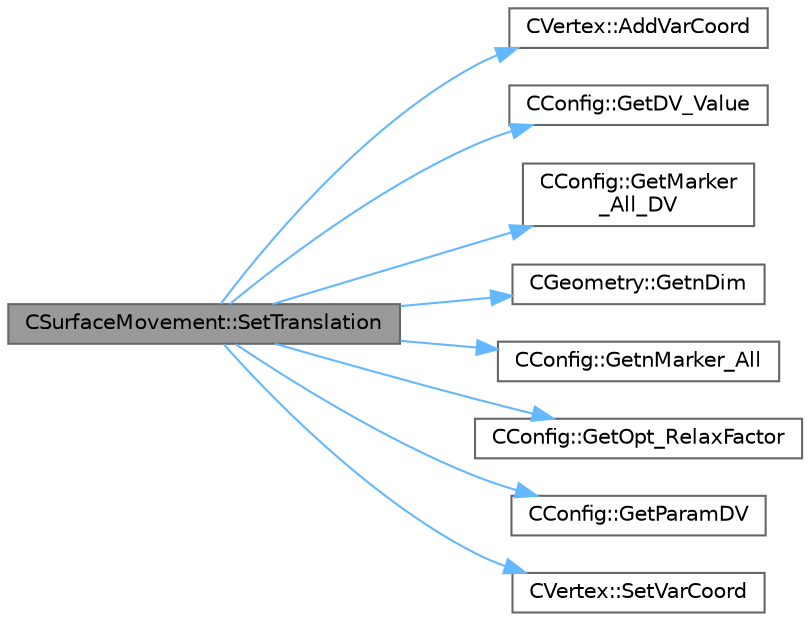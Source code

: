 digraph "CSurfaceMovement::SetTranslation"
{
 // LATEX_PDF_SIZE
  bgcolor="transparent";
  edge [fontname=Helvetica,fontsize=10,labelfontname=Helvetica,labelfontsize=10];
  node [fontname=Helvetica,fontsize=10,shape=box,height=0.2,width=0.4];
  rankdir="LR";
  Node1 [id="Node000001",label="CSurfaceMovement::SetTranslation",height=0.2,width=0.4,color="gray40", fillcolor="grey60", style="filled", fontcolor="black",tooltip="Set a displacement for surface movement."];
  Node1 -> Node2 [id="edge1_Node000001_Node000002",color="steelblue1",style="solid",tooltip=" "];
  Node2 [id="Node000002",label="CVertex::AddVarCoord",height=0.2,width=0.4,color="grey40", fillcolor="white", style="filled",URL="$classCVertex.html#a48027692d25e79b6202d0b2ae303aef5",tooltip="Add the value of the coordinate variation due to a surface modification."];
  Node1 -> Node3 [id="edge2_Node000001_Node000003",color="steelblue1",style="solid",tooltip=" "];
  Node3 [id="Node000003",label="CConfig::GetDV_Value",height=0.2,width=0.4,color="grey40", fillcolor="white", style="filled",URL="$classCConfig.html#ac6def90296f0459644299ff7fdefc922",tooltip="Value of the design variable step, we use this value in design problems."];
  Node1 -> Node4 [id="edge3_Node000001_Node000004",color="steelblue1",style="solid",tooltip=" "];
  Node4 [id="Node000004",label="CConfig::GetMarker\l_All_DV",height=0.2,width=0.4,color="grey40", fillcolor="white", style="filled",URL="$classCConfig.html#aaae83227f09eb4581bd01093377240be",tooltip="Get the DV information for a marker val_marker."];
  Node1 -> Node5 [id="edge4_Node000001_Node000005",color="steelblue1",style="solid",tooltip=" "];
  Node5 [id="Node000005",label="CGeometry::GetnDim",height=0.2,width=0.4,color="grey40", fillcolor="white", style="filled",URL="$classCGeometry.html#ace7f7fe876f629f5bd5f92d4805a1a4b",tooltip="Get number of coordinates."];
  Node1 -> Node6 [id="edge5_Node000001_Node000006",color="steelblue1",style="solid",tooltip=" "];
  Node6 [id="Node000006",label="CConfig::GetnMarker_All",height=0.2,width=0.4,color="grey40", fillcolor="white", style="filled",URL="$classCConfig.html#a459dee039e618d21a5d78db61c221240",tooltip="Get the total number of boundary markers of the local process including send/receive domains."];
  Node1 -> Node7 [id="edge6_Node000001_Node000007",color="steelblue1",style="solid",tooltip=" "];
  Node7 [id="Node000007",label="CConfig::GetOpt_RelaxFactor",height=0.2,width=0.4,color="grey40", fillcolor="white", style="filled",URL="$classCConfig.html#a8337efa2e48c252eca24825437cb288b",tooltip="Get the scale factor for the line search."];
  Node1 -> Node8 [id="edge7_Node000001_Node000008",color="steelblue1",style="solid",tooltip=" "];
  Node8 [id="Node000008",label="CConfig::GetParamDV",height=0.2,width=0.4,color="grey40", fillcolor="white", style="filled",URL="$classCConfig.html#a59a16b5d22ccd10cf9e3bd7790fdf7c3",tooltip="Get a parameter of the particular design variable."];
  Node1 -> Node9 [id="edge8_Node000001_Node000009",color="steelblue1",style="solid",tooltip=" "];
  Node9 [id="Node000009",label="CVertex::SetVarCoord",height=0.2,width=0.4,color="grey40", fillcolor="white", style="filled",URL="$classCVertex.html#ab705d7477e40e6291d9633dcf8fa5ef3",tooltip="Set the value of the coordinate variation due to a surface modification."];
}
